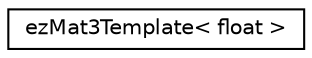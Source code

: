 digraph "Graphical Class Hierarchy"
{
 // LATEX_PDF_SIZE
  edge [fontname="Helvetica",fontsize="10",labelfontname="Helvetica",labelfontsize="10"];
  node [fontname="Helvetica",fontsize="10",shape=record];
  rankdir="LR";
  Node0 [label="ezMat3Template\< float \>",height=0.2,width=0.4,color="black", fillcolor="white", style="filled",URL="$db/daf/classez_mat3_template.htm",tooltip=" "];
}
